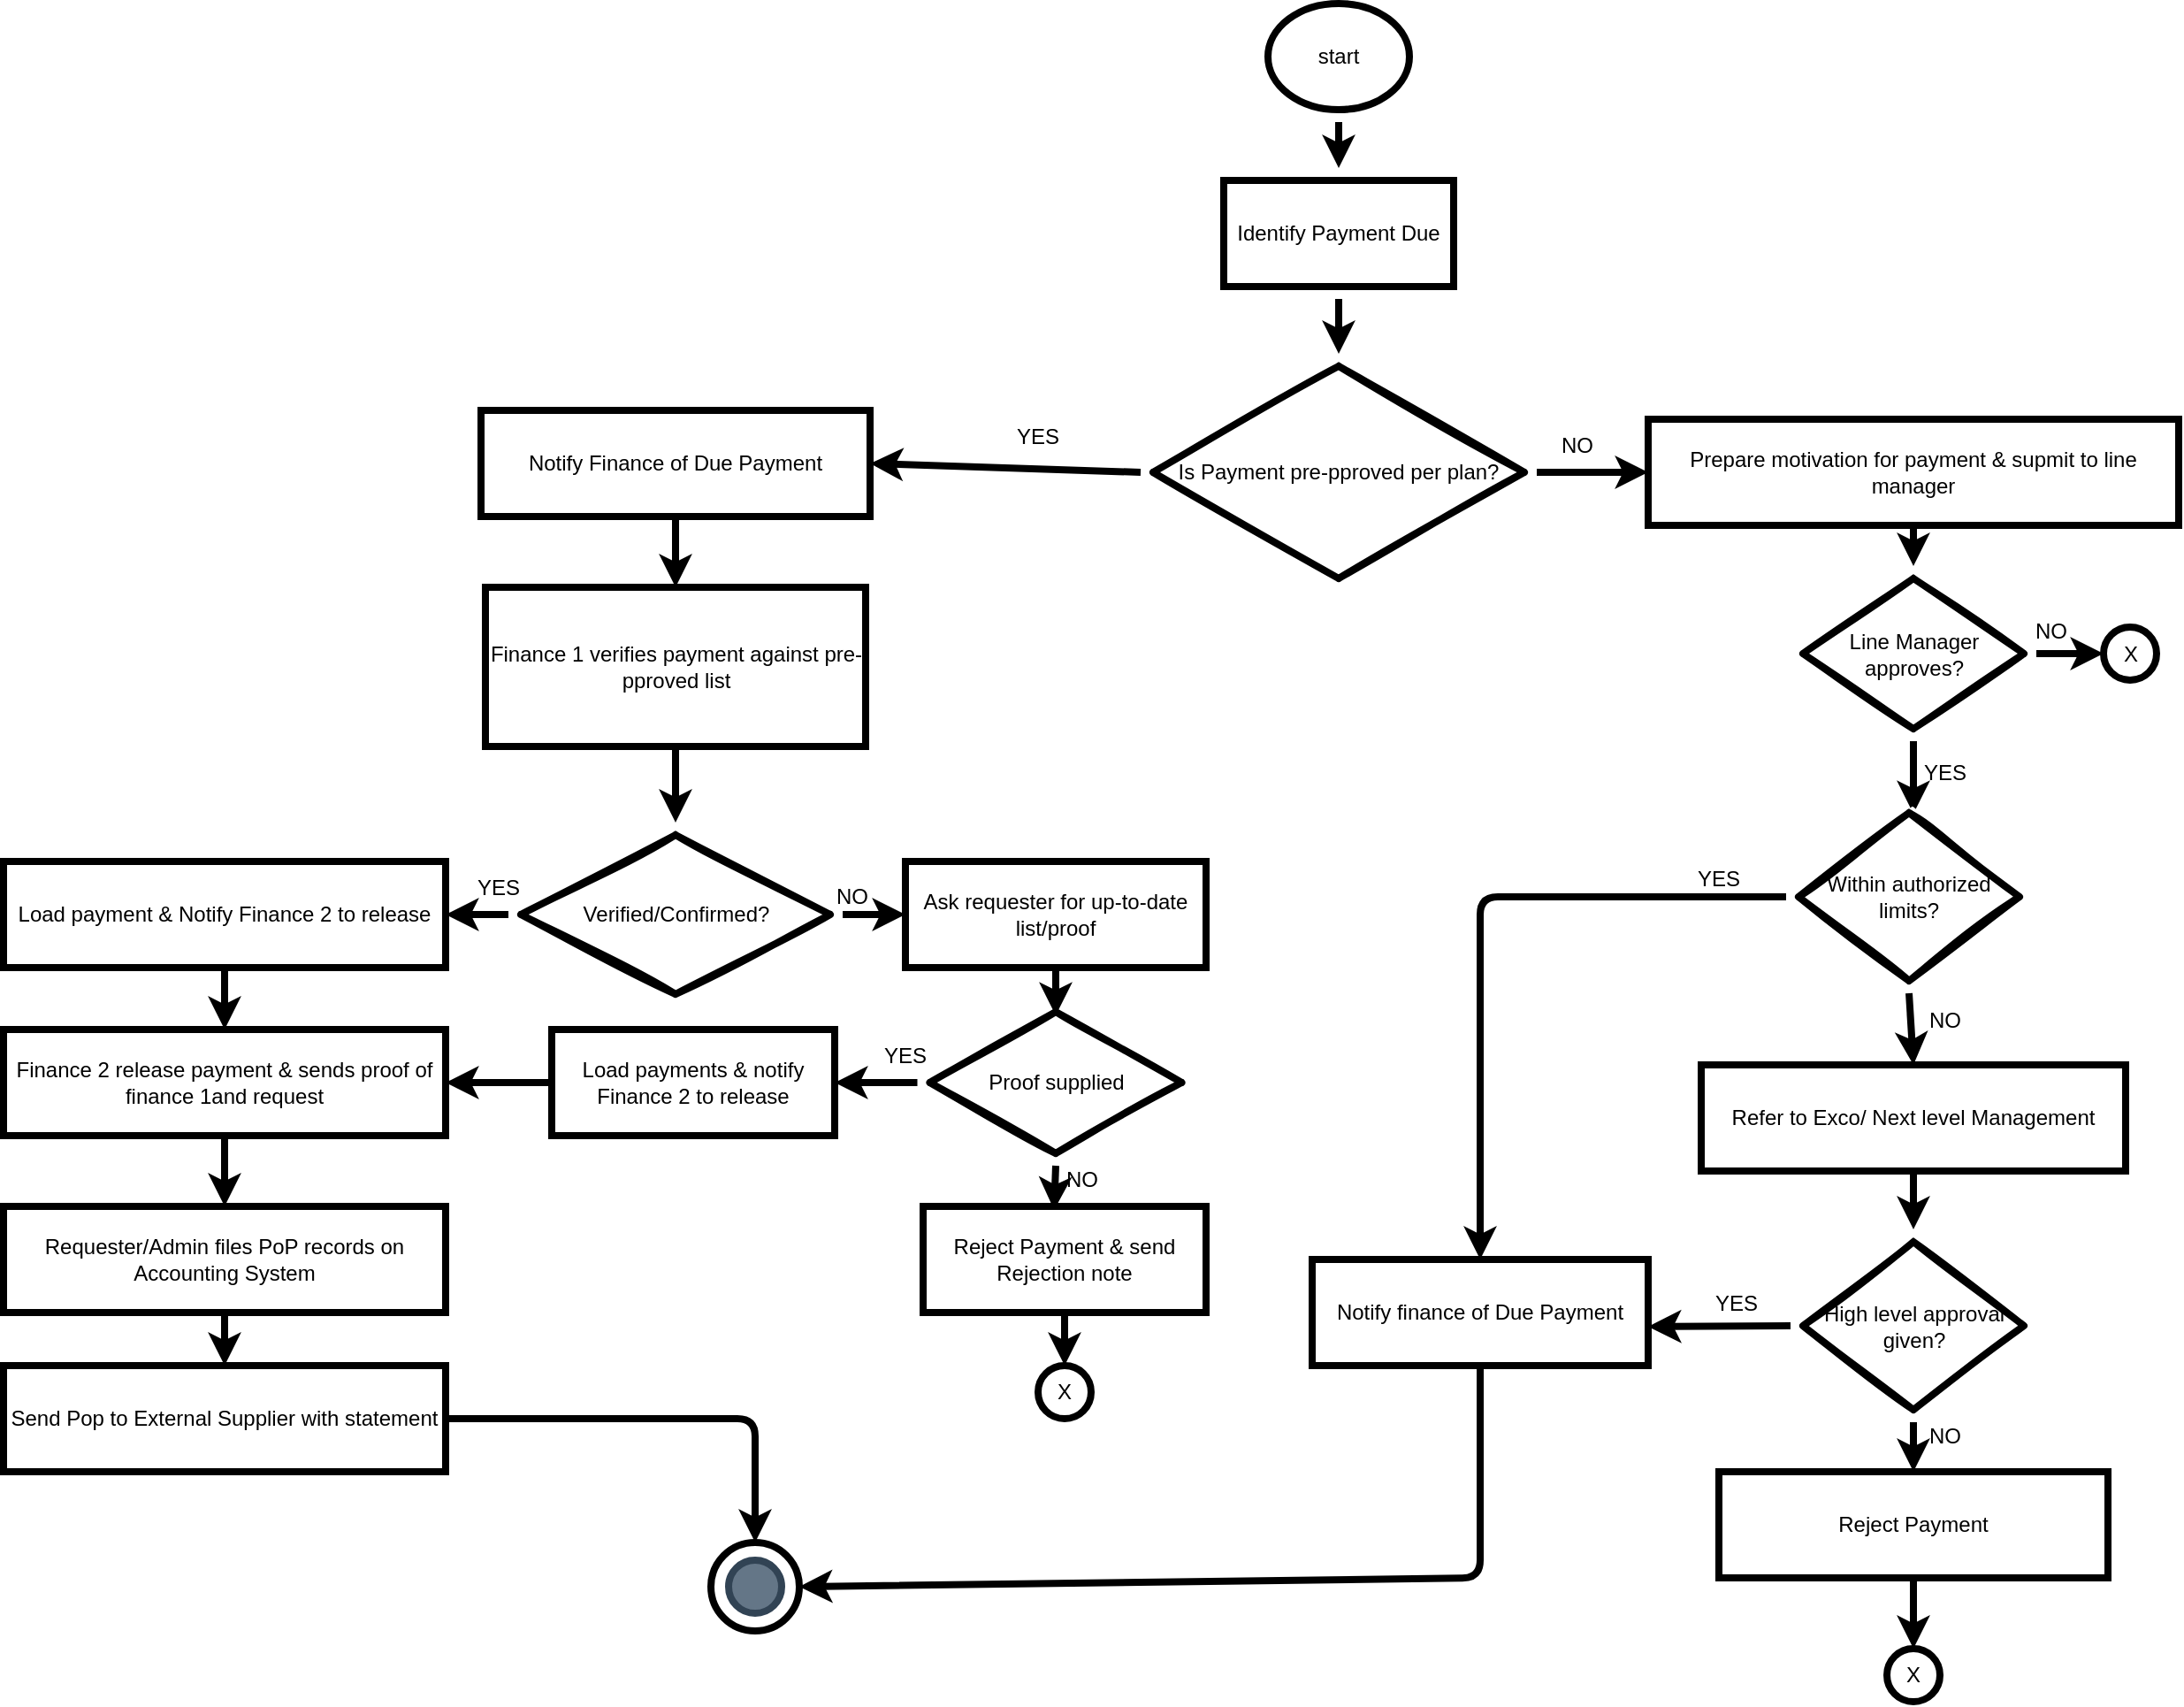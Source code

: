 <mxfile>
    <diagram id="QIK1GThsjD4CdZ1z5e2j" name="Page-1">
        <mxGraphModel dx="1675" dy="475" grid="1" gridSize="10" guides="1" tooltips="1" connect="1" arrows="1" fold="1" page="1" pageScale="1" pageWidth="850" pageHeight="1100" math="0" shadow="0">
            <root>
                <mxCell id="0"/>
                <mxCell id="1" parent="0"/>
                <mxCell id="6" style="edgeStyle=none;html=1;exitX=0.5;exitY=1;exitDx=0;exitDy=0;strokeWidth=4;fontSize=12;" edge="1" parent="1" source="2" target="5">
                    <mxGeometry relative="1" as="geometry"/>
                </mxCell>
                <mxCell id="2" value="start" style="ellipse;whiteSpace=wrap;html=1;strokeWidth=4;perimeterSpacing=7;fontSize=12;" vertex="1" parent="1">
                    <mxGeometry x="85" y="10" width="80" height="60" as="geometry"/>
                </mxCell>
                <mxCell id="10" style="edgeStyle=none;html=1;exitX=0;exitY=0.5;exitDx=0;exitDy=0;entryX=1;entryY=0.5;entryDx=0;entryDy=0;strokeWidth=4;fontSize=12;" edge="1" parent="1" source="4" target="8">
                    <mxGeometry relative="1" as="geometry"/>
                </mxCell>
                <mxCell id="56" style="edgeStyle=none;html=1;exitX=1;exitY=0.5;exitDx=0;exitDy=0;entryX=0;entryY=0.5;entryDx=0;entryDy=0;strokeWidth=4;fontSize=12;" edge="1" parent="1" source="4" target="45">
                    <mxGeometry relative="1" as="geometry"/>
                </mxCell>
                <mxCell id="4" value="Is Payment pre-pproved per plan?" style="rhombus;whiteSpace=wrap;html=1;strokeWidth=4;fillWeight=-1;hachureGap=8;fillStyle=cross-hatch;sketch=1;perimeterSpacing=7;fontSize=12;" vertex="1" parent="1">
                    <mxGeometry x="20" y="215" width="210" height="120" as="geometry"/>
                </mxCell>
                <mxCell id="7" style="edgeStyle=none;html=1;exitX=0.5;exitY=1;exitDx=0;exitDy=0;entryX=0.5;entryY=0;entryDx=0;entryDy=0;strokeWidth=4;fontSize=12;" edge="1" parent="1" source="5" target="4">
                    <mxGeometry relative="1" as="geometry"/>
                </mxCell>
                <mxCell id="5" value="Identify Payment Due" style="rounded=0;whiteSpace=wrap;html=1;strokeWidth=4;perimeterSpacing=7;fontSize=12;" vertex="1" parent="1">
                    <mxGeometry x="60" y="110" width="130" height="60" as="geometry"/>
                </mxCell>
                <mxCell id="11" style="edgeStyle=none;html=1;exitX=0.5;exitY=1;exitDx=0;exitDy=0;entryX=0.5;entryY=0;entryDx=0;entryDy=0;strokeWidth=4;fontSize=12;" edge="1" parent="1" source="8" target="9">
                    <mxGeometry relative="1" as="geometry">
                        <Array as="points"/>
                    </mxGeometry>
                </mxCell>
                <mxCell id="8" value="Notify Finance of Due Payment" style="rounded=0;whiteSpace=wrap;html=1;strokeWidth=4;fontSize=12;" vertex="1" parent="1">
                    <mxGeometry x="-360" y="240" width="220" height="60" as="geometry"/>
                </mxCell>
                <mxCell id="13" style="edgeStyle=none;html=1;exitX=0.5;exitY=1;exitDx=0;exitDy=0;entryX=0.5;entryY=0;entryDx=0;entryDy=0;strokeWidth=4;fontSize=12;" edge="1" parent="1" source="9" target="12">
                    <mxGeometry relative="1" as="geometry"/>
                </mxCell>
                <mxCell id="9" value="Finance 1 verifies payment against pre-pproved list" style="rounded=0;whiteSpace=wrap;html=1;strokeWidth=4;fontSize=12;" vertex="1" parent="1">
                    <mxGeometry x="-357.5" y="340" width="215" height="90" as="geometry"/>
                </mxCell>
                <mxCell id="18" style="edgeStyle=none;html=1;exitX=0;exitY=0.5;exitDx=0;exitDy=0;entryX=1;entryY=0.5;entryDx=0;entryDy=0;strokeWidth=4;fontSize=12;" edge="1" parent="1" source="12" target="14">
                    <mxGeometry relative="1" as="geometry"/>
                </mxCell>
                <mxCell id="20" style="edgeStyle=none;html=1;exitX=1;exitY=0.5;exitDx=0;exitDy=0;entryX=0;entryY=0.5;entryDx=0;entryDy=0;strokeWidth=4;fontSize=12;" edge="1" parent="1" source="12" target="19">
                    <mxGeometry relative="1" as="geometry"/>
                </mxCell>
                <mxCell id="12" value="Verified/Confirmed?" style="rhombus;whiteSpace=wrap;html=1;strokeWidth=4;fillWeight=-1;hachureGap=8;fillStyle=cross-hatch;sketch=1;perimeterSpacing=7;fontSize=12;" vertex="1" parent="1">
                    <mxGeometry x="-337.5" y="480" width="175" height="90" as="geometry"/>
                </mxCell>
                <mxCell id="32" style="edgeStyle=none;html=1;exitX=0.5;exitY=1;exitDx=0;exitDy=0;entryX=0.5;entryY=0;entryDx=0;entryDy=0;strokeWidth=4;fontSize=12;" edge="1" parent="1" source="14" target="31">
                    <mxGeometry relative="1" as="geometry"/>
                </mxCell>
                <mxCell id="14" value="Load payment &amp;amp; Notify Finance 2 to release" style="rounded=0;whiteSpace=wrap;html=1;strokeWidth=4;fontSize=12;" vertex="1" parent="1">
                    <mxGeometry x="-630" y="495" width="250" height="60" as="geometry"/>
                </mxCell>
                <mxCell id="16" value="YES" style="text;html=1;strokeColor=none;fillColor=none;align=center;verticalAlign=middle;whiteSpace=wrap;rounded=0;strokeWidth=4;fontSize=12;" vertex="1" parent="1">
                    <mxGeometry x="-380" y="495" width="60" height="30" as="geometry"/>
                </mxCell>
                <mxCell id="23" style="edgeStyle=none;html=1;exitX=0.5;exitY=1;exitDx=0;exitDy=0;entryX=0.5;entryY=0.096;entryDx=0;entryDy=0;entryPerimeter=0;strokeWidth=4;fontSize=12;" edge="1" parent="1" source="19" target="22">
                    <mxGeometry relative="1" as="geometry"/>
                </mxCell>
                <mxCell id="19" value="Ask requester for up-to-date list/proof" style="rounded=0;whiteSpace=wrap;html=1;strokeWidth=4;fontSize=12;" vertex="1" parent="1">
                    <mxGeometry x="-120" y="495" width="170" height="60" as="geometry"/>
                </mxCell>
                <mxCell id="21" value="NO" style="text;html=1;strokeColor=none;fillColor=none;align=center;verticalAlign=middle;whiteSpace=wrap;rounded=0;strokeWidth=4;fontSize=12;" vertex="1" parent="1">
                    <mxGeometry x="-180" y="500" width="60" height="30" as="geometry"/>
                </mxCell>
                <mxCell id="25" style="edgeStyle=none;html=1;exitX=0;exitY=0.5;exitDx=0;exitDy=0;entryX=1;entryY=0.5;entryDx=0;entryDy=0;strokeWidth=4;fontSize=12;" edge="1" parent="1" source="22" target="24">
                    <mxGeometry relative="1" as="geometry"/>
                </mxCell>
                <mxCell id="27" style="edgeStyle=none;html=1;exitX=0.5;exitY=1;exitDx=0;exitDy=0;entryX=0.463;entryY=0.033;entryDx=0;entryDy=0;entryPerimeter=0;strokeWidth=4;fontSize=12;" edge="1" parent="1" source="22" target="26">
                    <mxGeometry relative="1" as="geometry"/>
                </mxCell>
                <mxCell id="22" value="Proof supplied" style="rhombus;whiteSpace=wrap;html=1;strokeWidth=4;fillWeight=-1;hachureGap=8;fillStyle=cross-hatch;sketch=1;perimeterSpacing=7;fontSize=12;" vertex="1" parent="1">
                    <mxGeometry x="-106.25" y="580" width="142.5" height="80" as="geometry"/>
                </mxCell>
                <mxCell id="33" style="edgeStyle=none;html=1;exitX=0;exitY=0.5;exitDx=0;exitDy=0;entryX=1;entryY=0.5;entryDx=0;entryDy=0;strokeWidth=4;fontSize=12;" edge="1" parent="1" source="24" target="31">
                    <mxGeometry relative="1" as="geometry"/>
                </mxCell>
                <mxCell id="24" value="Load payments &amp;amp; notify Finance 2 to release" style="rounded=0;whiteSpace=wrap;html=1;strokeWidth=4;fontSize=12;" vertex="1" parent="1">
                    <mxGeometry x="-320" y="590" width="160" height="60" as="geometry"/>
                </mxCell>
                <mxCell id="39" style="edgeStyle=none;html=1;exitX=0.5;exitY=1;exitDx=0;exitDy=0;entryX=0.5;entryY=0;entryDx=0;entryDy=0;strokeWidth=4;fontSize=12;" edge="1" parent="1" source="26" target="38">
                    <mxGeometry relative="1" as="geometry"/>
                </mxCell>
                <mxCell id="26" value="Reject Payment &amp;amp; send Rejection note" style="rounded=0;whiteSpace=wrap;html=1;strokeWidth=4;fontSize=12;" vertex="1" parent="1">
                    <mxGeometry x="-110" y="690" width="160" height="60" as="geometry"/>
                </mxCell>
                <mxCell id="28" value="NO" style="text;html=1;strokeColor=none;fillColor=none;align=center;verticalAlign=middle;whiteSpace=wrap;rounded=0;strokeWidth=4;fontSize=12;" vertex="1" parent="1">
                    <mxGeometry x="-50" y="660" width="60" height="30" as="geometry"/>
                </mxCell>
                <mxCell id="29" value="YES" style="text;html=1;strokeColor=none;fillColor=none;align=center;verticalAlign=middle;whiteSpace=wrap;rounded=0;strokeWidth=4;fontSize=12;" vertex="1" parent="1">
                    <mxGeometry x="-150" y="590" width="60" height="30" as="geometry"/>
                </mxCell>
                <mxCell id="36" style="edgeStyle=none;html=1;exitX=0.5;exitY=1;exitDx=0;exitDy=0;entryX=0.5;entryY=0;entryDx=0;entryDy=0;strokeWidth=4;fontSize=12;" edge="1" parent="1" source="31" target="34">
                    <mxGeometry relative="1" as="geometry"/>
                </mxCell>
                <mxCell id="31" value="Finance 2 release payment &amp;amp; sends proof of finance 1and request" style="rounded=0;whiteSpace=wrap;html=1;strokeWidth=4;fontSize=12;" vertex="1" parent="1">
                    <mxGeometry x="-630" y="590" width="250" height="60" as="geometry"/>
                </mxCell>
                <mxCell id="37" style="edgeStyle=none;html=1;exitX=0.5;exitY=1;exitDx=0;exitDy=0;entryX=0.5;entryY=0;entryDx=0;entryDy=0;strokeWidth=4;fontSize=12;" edge="1" parent="1" source="34" target="35">
                    <mxGeometry relative="1" as="geometry"/>
                </mxCell>
                <mxCell id="34" value="Requester/Admin files PoP records on Accounting System" style="rounded=0;whiteSpace=wrap;html=1;strokeWidth=4;fontSize=12;" vertex="1" parent="1">
                    <mxGeometry x="-630" y="690" width="250" height="60" as="geometry"/>
                </mxCell>
                <mxCell id="43" style="edgeStyle=none;html=1;exitX=1;exitY=0.5;exitDx=0;exitDy=0;entryX=0.5;entryY=0;entryDx=0;entryDy=0;strokeWidth=4;fontSize=12;" edge="1" parent="1" source="35" target="40">
                    <mxGeometry relative="1" as="geometry">
                        <Array as="points">
                            <mxPoint x="-205" y="810"/>
                        </Array>
                    </mxGeometry>
                </mxCell>
                <mxCell id="35" value="Send Pop to External Supplier with statement" style="rounded=0;whiteSpace=wrap;html=1;strokeWidth=4;fontSize=12;" vertex="1" parent="1">
                    <mxGeometry x="-630" y="780" width="250" height="60" as="geometry"/>
                </mxCell>
                <mxCell id="38" value="&lt;font style=&quot;font-size: 12px;&quot;&gt;X&lt;/font&gt;" style="ellipse;whiteSpace=wrap;html=1;aspect=fixed;strokeWidth=4;fontSize=12;" vertex="1" parent="1">
                    <mxGeometry x="-45" y="780" width="30" height="30" as="geometry"/>
                </mxCell>
                <mxCell id="40" value="" style="ellipse;whiteSpace=wrap;html=1;aspect=fixed;strokeWidth=4;fontSize=12;" vertex="1" parent="1">
                    <mxGeometry x="-230" y="880" width="50" height="50" as="geometry"/>
                </mxCell>
                <mxCell id="41" value="" style="ellipse;whiteSpace=wrap;html=1;aspect=fixed;strokeWidth=4;fontSize=12;fillColor=#647687;fontColor=#ffffff;strokeColor=#314354;" vertex="1" parent="1">
                    <mxGeometry x="-220" y="890" width="30" height="30" as="geometry"/>
                </mxCell>
                <mxCell id="44" value="&lt;font style=&quot;font-size: 12px;&quot;&gt;YES&lt;/font&gt;" style="text;html=1;strokeColor=none;fillColor=none;align=center;verticalAlign=middle;whiteSpace=wrap;rounded=0;strokeWidth=4;fontSize=12;" vertex="1" parent="1">
                    <mxGeometry x="-75" y="240" width="60" height="30" as="geometry"/>
                </mxCell>
                <mxCell id="57" style="edgeStyle=none;html=1;exitX=0.5;exitY=1;exitDx=0;exitDy=0;entryX=0.5;entryY=0;entryDx=0;entryDy=0;strokeWidth=4;fontSize=12;" edge="1" parent="1" source="45" target="47">
                    <mxGeometry relative="1" as="geometry"/>
                </mxCell>
                <mxCell id="45" value="Prepare motivation for payment &amp;amp; supmit to line manager" style="rounded=0;whiteSpace=wrap;html=1;strokeWidth=4;fontSize=12;" vertex="1" parent="1">
                    <mxGeometry x="300" y="245" width="300" height="60" as="geometry"/>
                </mxCell>
                <mxCell id="66" style="edgeStyle=none;html=1;exitX=0.5;exitY=1;exitDx=0;exitDy=0;strokeWidth=4;fontSize=12;entryX=1;entryY=0.5;entryDx=0;entryDy=0;" edge="1" parent="1" source="46" target="40">
                    <mxGeometry relative="1" as="geometry">
                        <mxPoint x="-180" y="830" as="targetPoint"/>
                        <Array as="points">
                            <mxPoint x="205" y="900"/>
                        </Array>
                    </mxGeometry>
                </mxCell>
                <mxCell id="46" value="Notify finance of Due Payment" style="rounded=0;whiteSpace=wrap;html=1;strokeWidth=4;fontSize=12;" vertex="1" parent="1">
                    <mxGeometry x="110" y="720" width="190" height="60" as="geometry"/>
                </mxCell>
                <mxCell id="50" style="edgeStyle=none;html=1;exitX=1;exitY=0.5;exitDx=0;exitDy=0;entryX=0;entryY=0.5;entryDx=0;entryDy=0;strokeWidth=4;fontSize=12;" edge="1" parent="1" source="47" target="49">
                    <mxGeometry relative="1" as="geometry"/>
                </mxCell>
                <mxCell id="58" style="edgeStyle=none;html=1;exitX=0.5;exitY=1;exitDx=0;exitDy=0;entryX=0.518;entryY=0.069;entryDx=0;entryDy=0;entryPerimeter=0;strokeWidth=4;fontSize=12;" edge="1" parent="1" source="47" target="48">
                    <mxGeometry relative="1" as="geometry"/>
                </mxCell>
                <mxCell id="47" value="Line Manager approves?" style="rhombus;whiteSpace=wrap;html=1;strokeWidth=4;fillWeight=-1;hachureGap=8;fillStyle=cross-hatch;sketch=1;perimeterSpacing=7;fontSize=12;" vertex="1" parent="1">
                    <mxGeometry x="387.5" y="335" width="125" height="85" as="geometry"/>
                </mxCell>
                <mxCell id="59" style="edgeStyle=none;html=1;exitX=0.5;exitY=1;exitDx=0;exitDy=0;entryX=0.5;entryY=0;entryDx=0;entryDy=0;strokeWidth=4;fontSize=12;" edge="1" parent="1" source="48" target="52">
                    <mxGeometry relative="1" as="geometry"/>
                </mxCell>
                <mxCell id="60" style="edgeStyle=none;html=1;exitX=0;exitY=0.5;exitDx=0;exitDy=0;entryX=0.5;entryY=0;entryDx=0;entryDy=0;strokeWidth=4;fontSize=12;" edge="1" parent="1" source="48" target="46">
                    <mxGeometry relative="1" as="geometry">
                        <Array as="points">
                            <mxPoint x="205" y="515"/>
                        </Array>
                    </mxGeometry>
                </mxCell>
                <mxCell id="48" value="Within authorized limits?" style="rhombus;whiteSpace=wrap;html=1;strokeWidth=4;fillWeight=-1;hachureGap=8;fillStyle=cross-hatch;sketch=1;perimeterSpacing=7;fontSize=12;" vertex="1" parent="1">
                    <mxGeometry x="385" y="467.5" width="125" height="95" as="geometry"/>
                </mxCell>
                <mxCell id="49" value="&lt;font style=&quot;font-size: 12px;&quot;&gt;X&lt;/font&gt;" style="ellipse;whiteSpace=wrap;html=1;aspect=fixed;strokeWidth=4;fontSize=12;" vertex="1" parent="1">
                    <mxGeometry x="557.5" y="362.5" width="30" height="30" as="geometry"/>
                </mxCell>
                <mxCell id="51" value="NO" style="text;html=1;strokeColor=none;fillColor=none;align=center;verticalAlign=middle;whiteSpace=wrap;rounded=0;strokeWidth=4;fontSize=12;" vertex="1" parent="1">
                    <mxGeometry x="497.5" y="350" width="60" height="30" as="geometry"/>
                </mxCell>
                <mxCell id="63" style="edgeStyle=none;html=1;exitX=0.5;exitY=1;exitDx=0;exitDy=0;entryX=0.5;entryY=0;entryDx=0;entryDy=0;strokeWidth=4;fontSize=12;" edge="1" parent="1" source="52" target="55">
                    <mxGeometry relative="1" as="geometry"/>
                </mxCell>
                <mxCell id="52" value="Refer to Exco/ Next level Management" style="rounded=0;whiteSpace=wrap;html=1;strokeWidth=4;fontSize=12;" vertex="1" parent="1">
                    <mxGeometry x="330" y="610" width="240" height="60" as="geometry"/>
                </mxCell>
                <mxCell id="65" style="edgeStyle=none;html=1;exitX=0.5;exitY=1;exitDx=0;exitDy=0;entryX=0.5;entryY=0;entryDx=0;entryDy=0;strokeWidth=4;fontSize=12;" edge="1" parent="1" source="54" target="64">
                    <mxGeometry relative="1" as="geometry"/>
                </mxCell>
                <mxCell id="54" value="Reject Payment" style="rounded=0;whiteSpace=wrap;html=1;strokeWidth=4;fontSize=12;" vertex="1" parent="1">
                    <mxGeometry x="340" y="840" width="220" height="60" as="geometry"/>
                </mxCell>
                <mxCell id="61" style="edgeStyle=none;html=1;exitX=0;exitY=0.5;exitDx=0;exitDy=0;entryX=1;entryY=0.633;entryDx=0;entryDy=0;entryPerimeter=0;strokeWidth=4;fontSize=12;" edge="1" parent="1" source="55" target="46">
                    <mxGeometry relative="1" as="geometry"/>
                </mxCell>
                <mxCell id="62" style="edgeStyle=none;html=1;exitX=0.5;exitY=1;exitDx=0;exitDy=0;entryX=0.5;entryY=0;entryDx=0;entryDy=0;strokeWidth=4;fontSize=12;" edge="1" parent="1" source="55" target="54">
                    <mxGeometry relative="1" as="geometry"/>
                </mxCell>
                <mxCell id="55" value="High level approval given?" style="rhombus;whiteSpace=wrap;html=1;strokeWidth=4;fillWeight=-1;hachureGap=8;fillStyle=cross-hatch;sketch=1;perimeterSpacing=7;fontSize=12;" vertex="1" parent="1">
                    <mxGeometry x="387.5" y="710" width="125" height="95" as="geometry"/>
                </mxCell>
                <mxCell id="64" value="&lt;font style=&quot;font-size: 12px;&quot;&gt;X&lt;/font&gt;" style="ellipse;whiteSpace=wrap;html=1;aspect=fixed;strokeWidth=4;fontSize=12;" vertex="1" parent="1">
                    <mxGeometry x="435" y="940" width="30" height="30" as="geometry"/>
                </mxCell>
                <mxCell id="67" value="NO" style="text;html=1;strokeColor=none;fillColor=none;align=center;verticalAlign=middle;whiteSpace=wrap;rounded=0;strokeWidth=4;fontSize=12;" vertex="1" parent="1">
                    <mxGeometry x="230" y="245" width="60" height="30" as="geometry"/>
                </mxCell>
                <mxCell id="68" value="YES" style="text;html=1;strokeColor=none;fillColor=none;align=center;verticalAlign=middle;whiteSpace=wrap;rounded=0;strokeWidth=4;fontSize=12;" vertex="1" parent="1">
                    <mxGeometry x="437.5" y="430" width="60" height="30" as="geometry"/>
                </mxCell>
                <mxCell id="69" value="YES" style="text;html=1;strokeColor=none;fillColor=none;align=center;verticalAlign=middle;whiteSpace=wrap;rounded=0;strokeWidth=4;fontSize=12;" vertex="1" parent="1">
                    <mxGeometry x="310" y="490" width="60" height="30" as="geometry"/>
                </mxCell>
                <mxCell id="70" value="NO" style="text;html=1;strokeColor=none;fillColor=none;align=center;verticalAlign=middle;whiteSpace=wrap;rounded=0;strokeWidth=4;fontSize=12;" vertex="1" parent="1">
                    <mxGeometry x="437.5" y="570" width="60" height="30" as="geometry"/>
                </mxCell>
                <mxCell id="71" value="YES" style="text;html=1;strokeColor=none;fillColor=none;align=center;verticalAlign=middle;whiteSpace=wrap;rounded=0;strokeWidth=4;fontSize=12;" vertex="1" parent="1">
                    <mxGeometry x="320" y="730" width="60" height="30" as="geometry"/>
                </mxCell>
                <mxCell id="72" value="NO" style="text;html=1;strokeColor=none;fillColor=none;align=center;verticalAlign=middle;whiteSpace=wrap;rounded=0;strokeWidth=4;fontSize=12;" vertex="1" parent="1">
                    <mxGeometry x="437.5" y="805" width="60" height="30" as="geometry"/>
                </mxCell>
            </root>
        </mxGraphModel>
    </diagram>
</mxfile>
